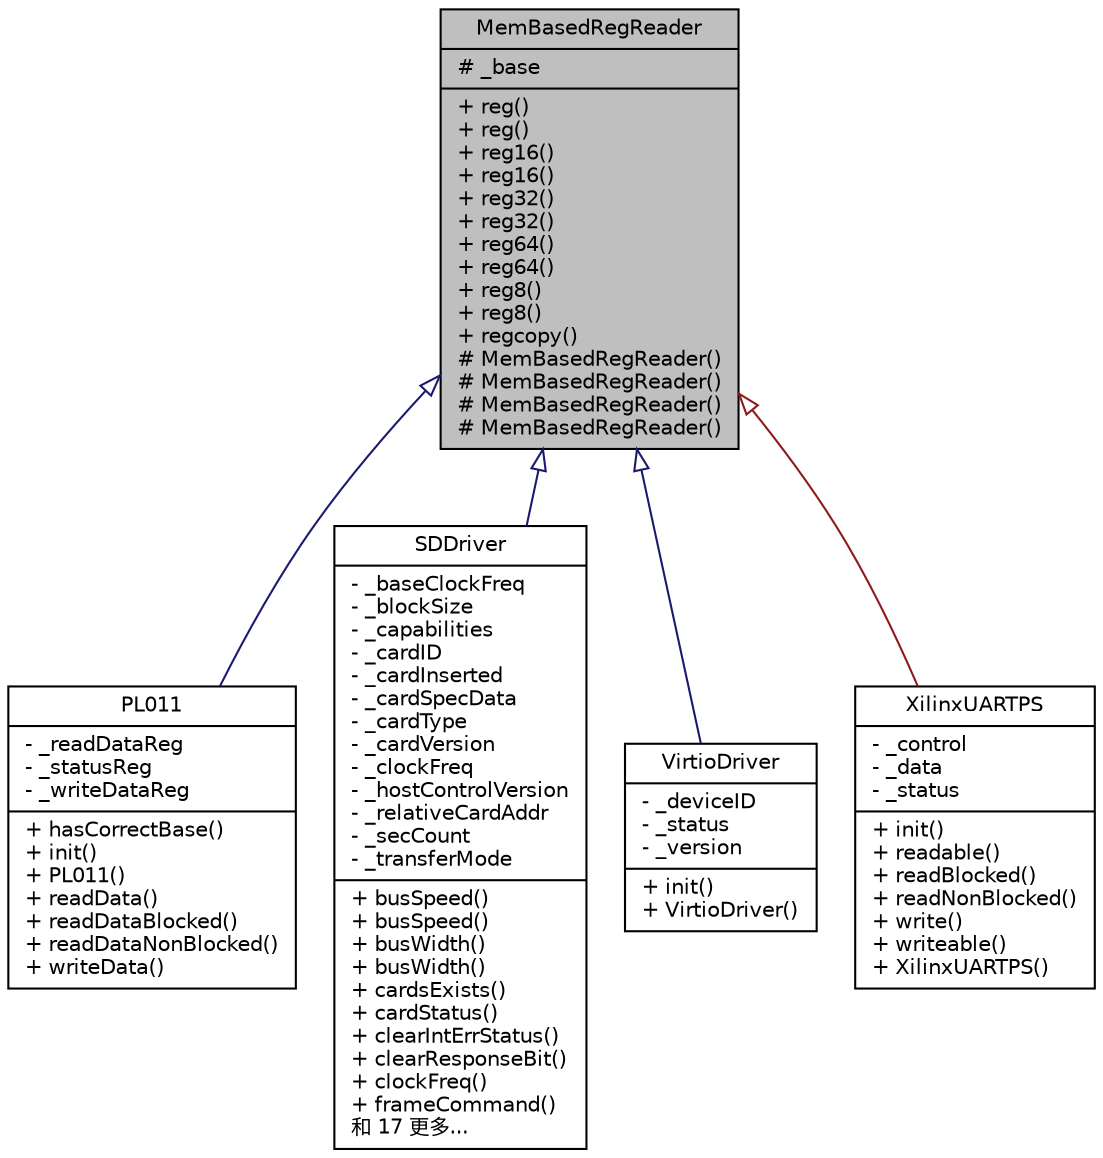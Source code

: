 digraph "MemBasedRegReader"
{
  edge [fontname="Helvetica",fontsize="10",labelfontname="Helvetica",labelfontsize="10"];
  node [fontname="Helvetica",fontsize="10",shape=record];
  Node660 [label="{MemBasedRegReader\n|# _base\l|+ reg()\l+ reg()\l+ reg16()\l+ reg16()\l+ reg32()\l+ reg32()\l+ reg64()\l+ reg64()\l+ reg8()\l+ reg8()\l+ regcopy()\l# MemBasedRegReader()\l# MemBasedRegReader()\l# MemBasedRegReader()\l# MemBasedRegReader()\l}",height=0.2,width=0.4,color="black", fillcolor="grey75", style="filled", fontcolor="black"];
  Node660 -> Node661 [dir="back",color="midnightblue",fontsize="10",style="solid",arrowtail="onormal",fontname="Helvetica"];
  Node661 [label="{PL011\n|- _readDataReg\l- _statusReg\l- _writeDataReg\l|+ hasCorrectBase()\l+ init()\l+ PL011()\l+ readData()\l+ readDataBlocked()\l+ readDataNonBlocked()\l+ writeData()\l}",height=0.2,width=0.4,color="black", fillcolor="white", style="filled",URL="$d7/dff/class_p_l011.html"];
  Node660 -> Node662 [dir="back",color="midnightblue",fontsize="10",style="solid",arrowtail="onormal",fontname="Helvetica"];
  Node662 [label="{SDDriver\n|- _baseClockFreq\l- _blockSize\l- _capabilities\l- _cardID\l- _cardInserted\l- _cardSpecData\l- _cardType\l- _cardVersion\l- _clockFreq\l- _hostControlVersion\l- _relativeCardAddr\l- _secCount\l- _transferMode\l|+ busSpeed()\l+ busSpeed()\l+ busWidth()\l+ busWidth()\l+ cardsExists()\l+ cardStatus()\l+ clearIntErrStatus()\l+ clearResponseBit()\l+ clockFreq()\l+ frameCommand()\l和 17 更多...\l}",height=0.2,width=0.4,color="black", fillcolor="white", style="filled",URL="$d1/dcf/class_s_d_driver.html"];
  Node660 -> Node663 [dir="back",color="midnightblue",fontsize="10",style="solid",arrowtail="onormal",fontname="Helvetica"];
  Node663 [label="{VirtioDriver\n|- _deviceID\l- _status\l- _version\l|+ init()\l+ VirtioDriver()\l}",height=0.2,width=0.4,color="black", fillcolor="white", style="filled",URL="$d4/d4c/class_virtio_driver.html"];
  Node660 -> Node664 [dir="back",color="firebrick4",fontsize="10",style="solid",arrowtail="onormal",fontname="Helvetica"];
  Node664 [label="{XilinxUARTPS\n|- _control\l- _data\l- _status\l|+ init()\l+ readable()\l+ readBlocked()\l+ readNonBlocked()\l+ write()\l+ writeable()\l+ XilinxUARTPS()\l}",height=0.2,width=0.4,color="black", fillcolor="white", style="filled",URL="$df/d5b/class_xilinx_u_a_r_t_p_s.html"];
}
